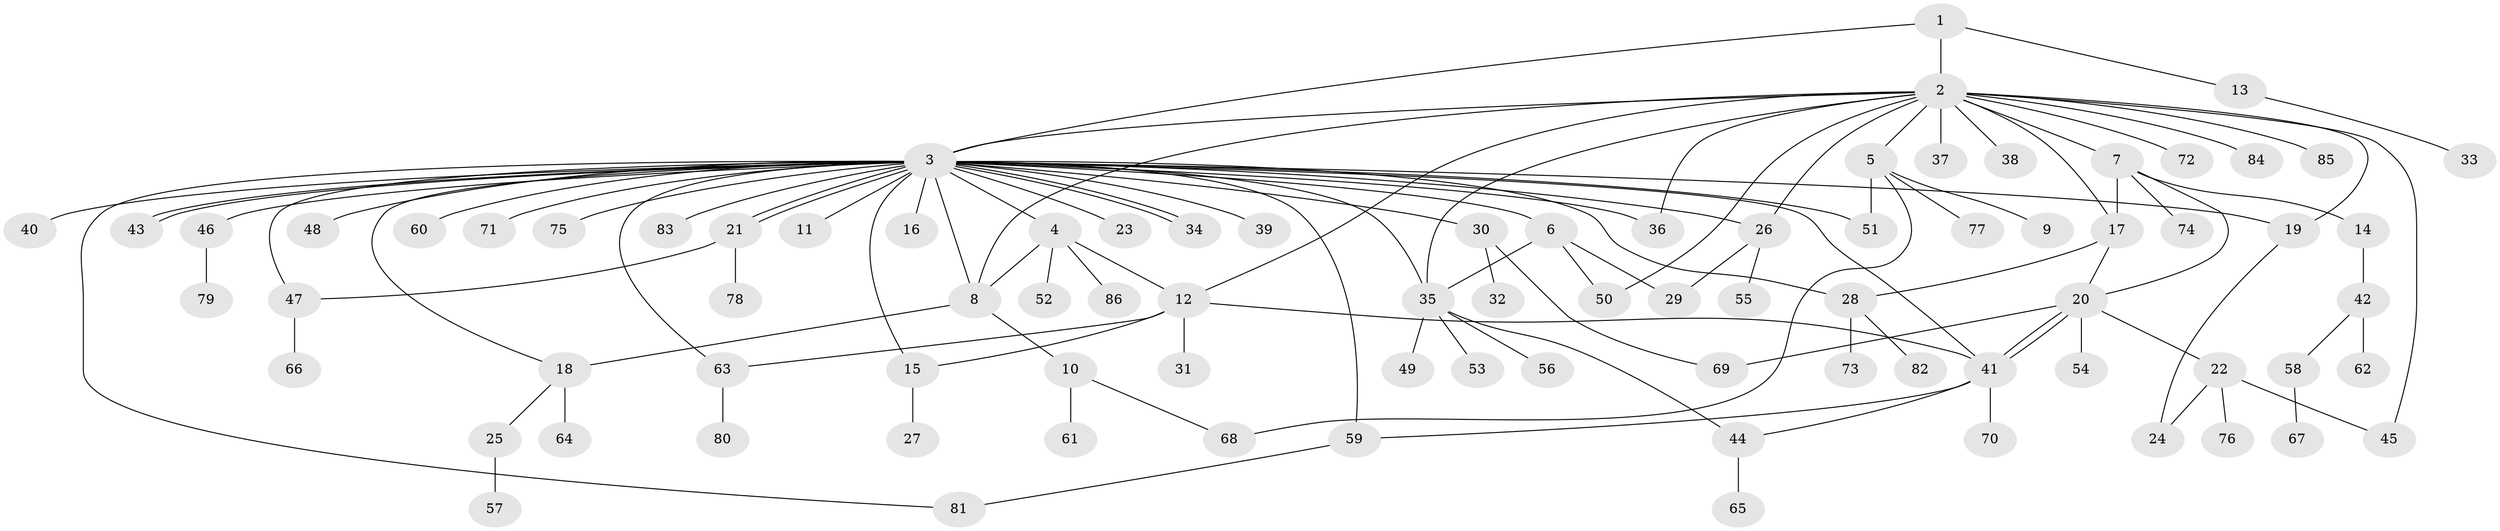 // Generated by graph-tools (version 1.1) at 2025/49/03/09/25 03:49:50]
// undirected, 86 vertices, 117 edges
graph export_dot {
graph [start="1"]
  node [color=gray90,style=filled];
  1;
  2;
  3;
  4;
  5;
  6;
  7;
  8;
  9;
  10;
  11;
  12;
  13;
  14;
  15;
  16;
  17;
  18;
  19;
  20;
  21;
  22;
  23;
  24;
  25;
  26;
  27;
  28;
  29;
  30;
  31;
  32;
  33;
  34;
  35;
  36;
  37;
  38;
  39;
  40;
  41;
  42;
  43;
  44;
  45;
  46;
  47;
  48;
  49;
  50;
  51;
  52;
  53;
  54;
  55;
  56;
  57;
  58;
  59;
  60;
  61;
  62;
  63;
  64;
  65;
  66;
  67;
  68;
  69;
  70;
  71;
  72;
  73;
  74;
  75;
  76;
  77;
  78;
  79;
  80;
  81;
  82;
  83;
  84;
  85;
  86;
  1 -- 2;
  1 -- 3;
  1 -- 13;
  2 -- 3;
  2 -- 5;
  2 -- 7;
  2 -- 8;
  2 -- 12;
  2 -- 17;
  2 -- 19;
  2 -- 26;
  2 -- 35;
  2 -- 36;
  2 -- 37;
  2 -- 38;
  2 -- 45;
  2 -- 50;
  2 -- 72;
  2 -- 84;
  2 -- 85;
  3 -- 4;
  3 -- 6;
  3 -- 8;
  3 -- 11;
  3 -- 15;
  3 -- 16;
  3 -- 18;
  3 -- 19;
  3 -- 21;
  3 -- 21;
  3 -- 23;
  3 -- 26;
  3 -- 28;
  3 -- 30;
  3 -- 34;
  3 -- 34;
  3 -- 35;
  3 -- 36;
  3 -- 39;
  3 -- 40;
  3 -- 41;
  3 -- 43;
  3 -- 43;
  3 -- 46;
  3 -- 47;
  3 -- 48;
  3 -- 51;
  3 -- 59;
  3 -- 60;
  3 -- 63;
  3 -- 71;
  3 -- 75;
  3 -- 81;
  3 -- 83;
  4 -- 8;
  4 -- 12;
  4 -- 52;
  4 -- 86;
  5 -- 9;
  5 -- 51;
  5 -- 68;
  5 -- 77;
  6 -- 29;
  6 -- 35;
  6 -- 50;
  7 -- 14;
  7 -- 17;
  7 -- 20;
  7 -- 74;
  8 -- 10;
  8 -- 18;
  10 -- 61;
  10 -- 68;
  12 -- 15;
  12 -- 31;
  12 -- 41;
  12 -- 63;
  13 -- 33;
  14 -- 42;
  15 -- 27;
  17 -- 20;
  17 -- 28;
  18 -- 25;
  18 -- 64;
  19 -- 24;
  20 -- 22;
  20 -- 41;
  20 -- 41;
  20 -- 54;
  20 -- 69;
  21 -- 47;
  21 -- 78;
  22 -- 24;
  22 -- 45;
  22 -- 76;
  25 -- 57;
  26 -- 29;
  26 -- 55;
  28 -- 73;
  28 -- 82;
  30 -- 32;
  30 -- 69;
  35 -- 44;
  35 -- 49;
  35 -- 53;
  35 -- 56;
  41 -- 44;
  41 -- 59;
  41 -- 70;
  42 -- 58;
  42 -- 62;
  44 -- 65;
  46 -- 79;
  47 -- 66;
  58 -- 67;
  59 -- 81;
  63 -- 80;
}
